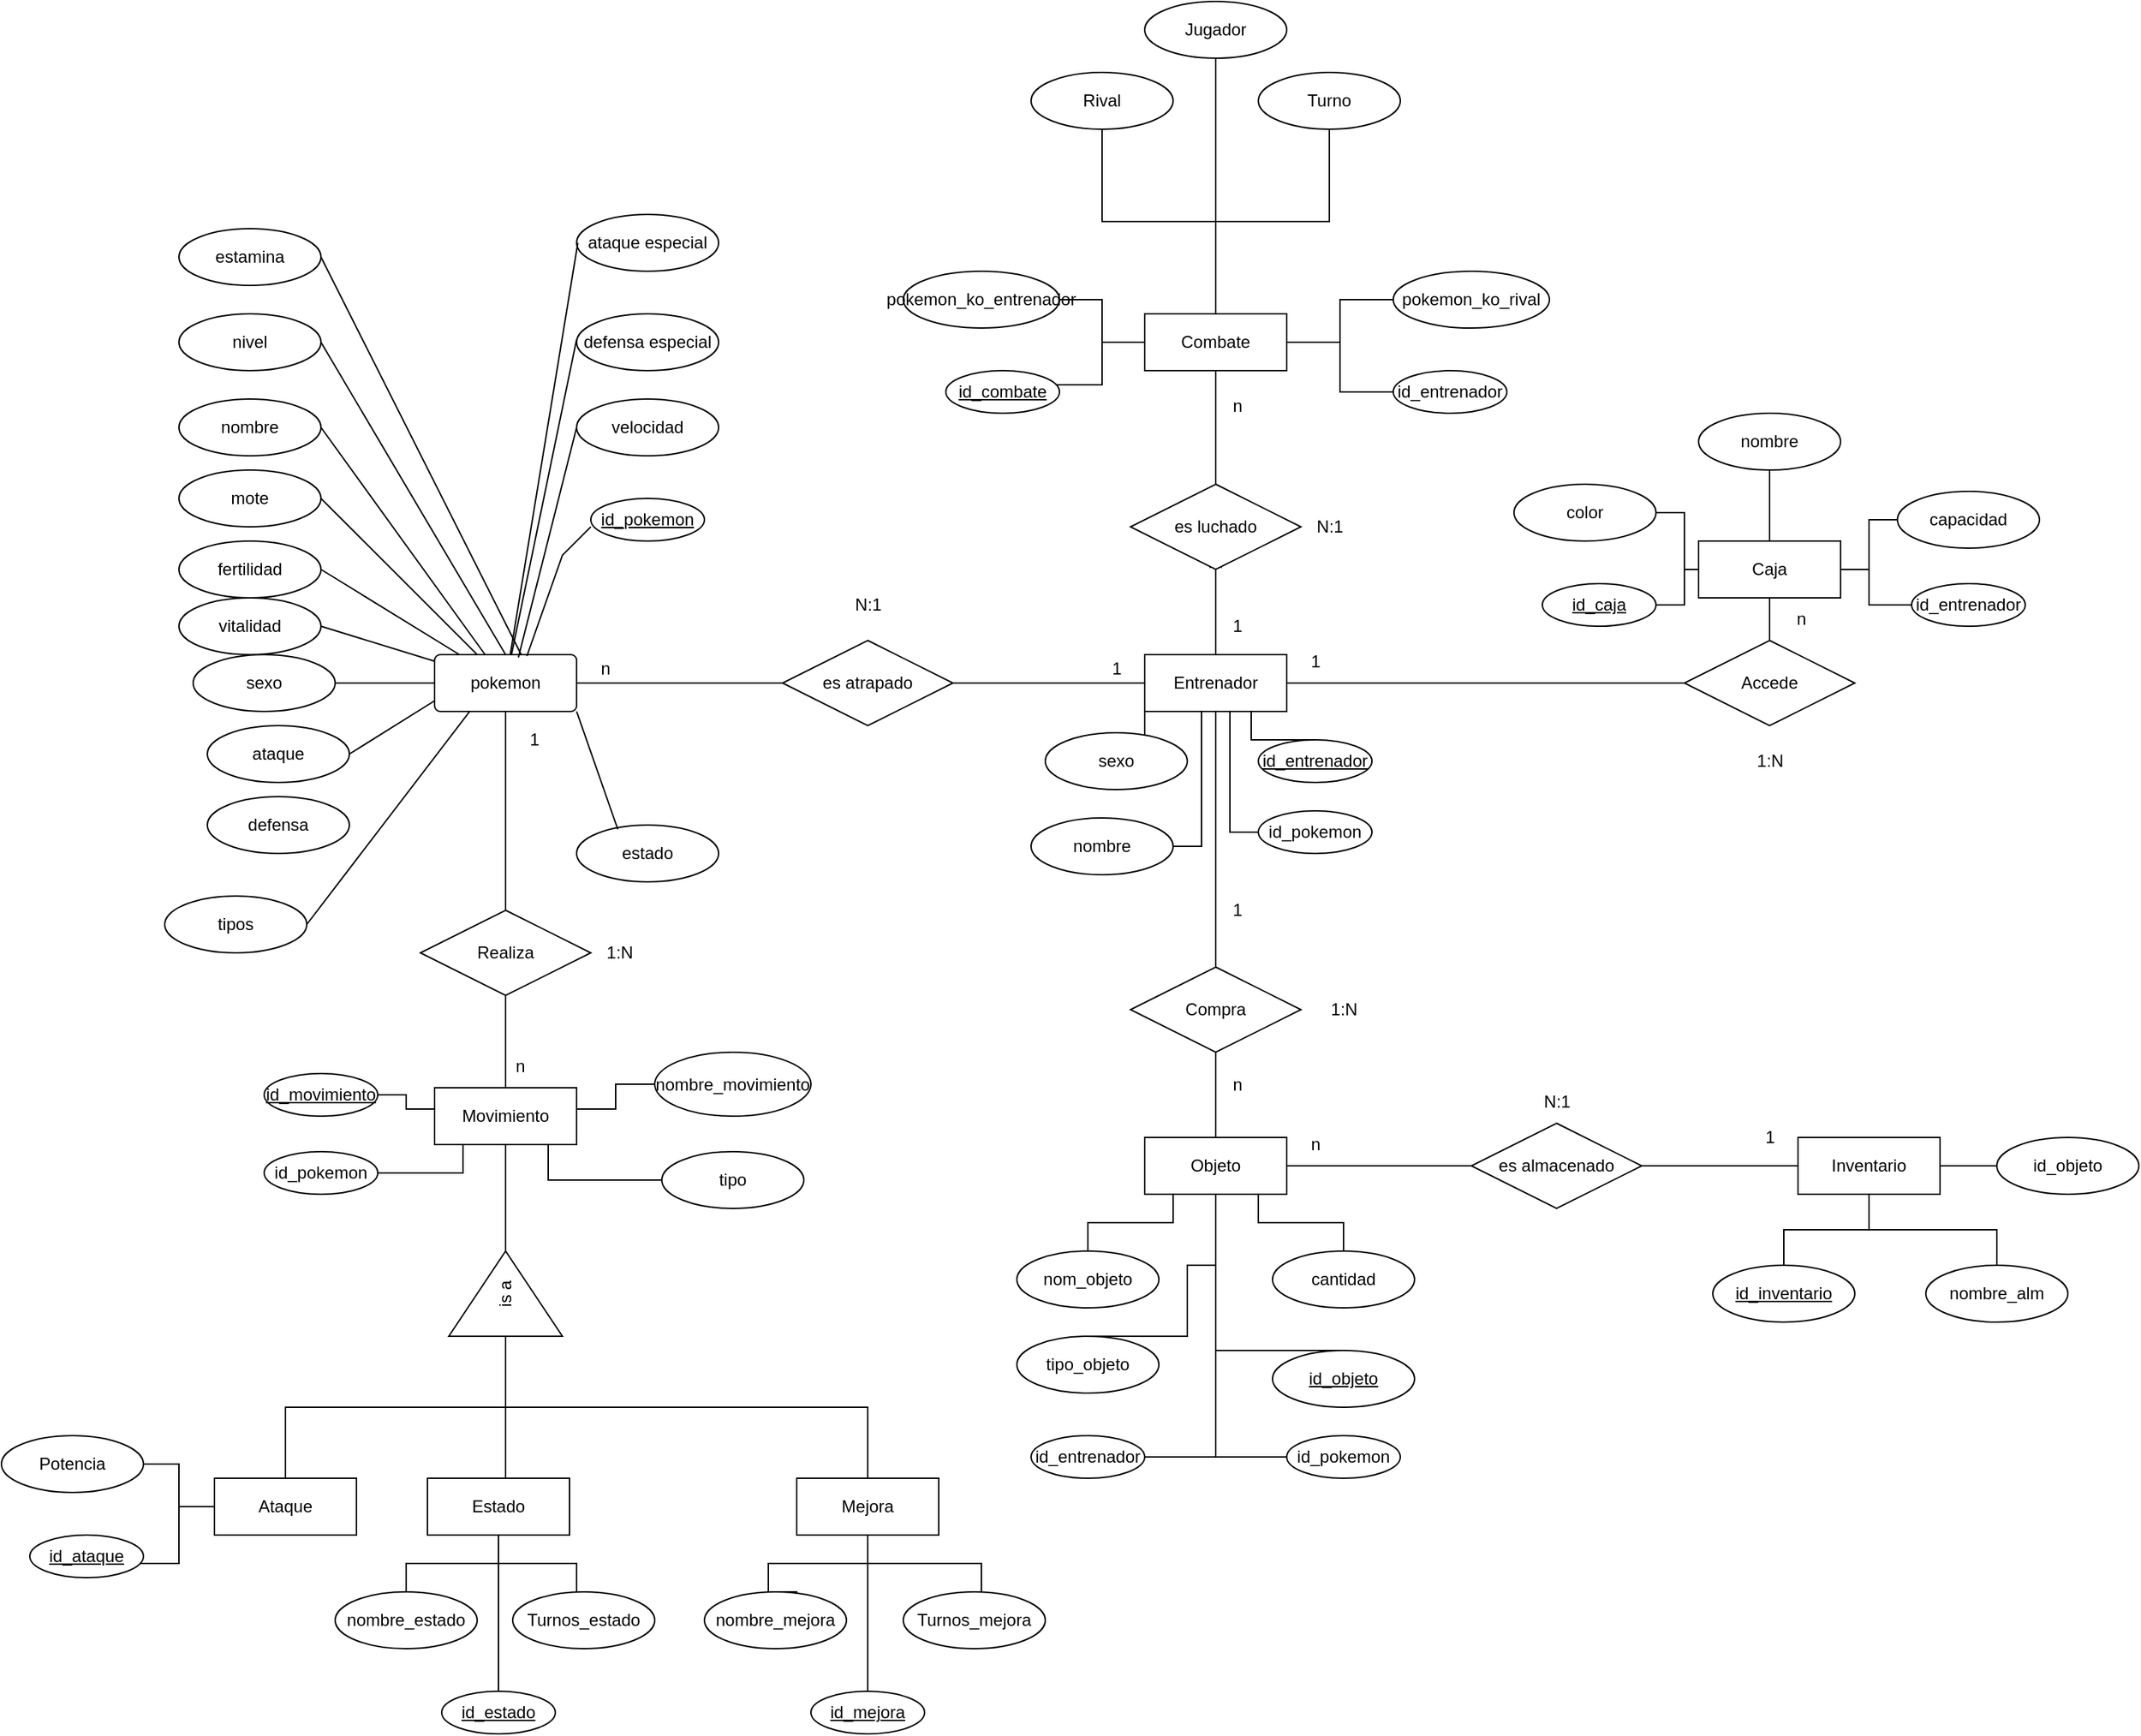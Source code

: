 <mxfile version="20.5.3" type="device"><diagram id="C5RBs43oDa-KdzZeNtuy" name="Page-1"><mxGraphModel dx="2249" dy="1921" grid="1" gridSize="10" guides="1" tooltips="1" connect="1" arrows="1" fold="1" page="1" pageScale="1" pageWidth="827" pageHeight="1169" math="0" shadow="0"><root><mxCell id="WIyWlLk6GJQsqaUBKTNV-0"/><mxCell id="WIyWlLk6GJQsqaUBKTNV-1" parent="WIyWlLk6GJQsqaUBKTNV-0"/><mxCell id="CJwKSmciqxmETk9S1qsK-35" value="estamina" style="ellipse;whiteSpace=wrap;html=1;align=center;" parent="WIyWlLk6GJQsqaUBKTNV-1" vertex="1"><mxGeometry x="-300" y="20" width="100" height="40" as="geometry"/></mxCell><mxCell id="CJwKSmciqxmETk9S1qsK-36" value="velocidad" style="ellipse;whiteSpace=wrap;html=1;align=center;" parent="WIyWlLk6GJQsqaUBKTNV-1" vertex="1"><mxGeometry x="-20" y="140" width="100" height="40" as="geometry"/></mxCell><mxCell id="CJwKSmciqxmETk9S1qsK-37" value="defensa especial" style="ellipse;whiteSpace=wrap;html=1;align=center;" parent="WIyWlLk6GJQsqaUBKTNV-1" vertex="1"><mxGeometry x="-20" y="80" width="100" height="40" as="geometry"/></mxCell><mxCell id="CJwKSmciqxmETk9S1qsK-38" value="defensa" style="ellipse;whiteSpace=wrap;html=1;align=center;" parent="WIyWlLk6GJQsqaUBKTNV-1" vertex="1"><mxGeometry x="-280" y="420" width="100" height="40" as="geometry"/></mxCell><mxCell id="CJwKSmciqxmETk9S1qsK-39" value="ataque" style="ellipse;whiteSpace=wrap;html=1;align=center;" parent="WIyWlLk6GJQsqaUBKTNV-1" vertex="1"><mxGeometry x="-280" y="370" width="100" height="40" as="geometry"/></mxCell><mxCell id="CJwKSmciqxmETk9S1qsK-41" value="vitalidad" style="ellipse;whiteSpace=wrap;html=1;align=center;" parent="WIyWlLk6GJQsqaUBKTNV-1" vertex="1"><mxGeometry x="-300" y="280" width="100" height="40" as="geometry"/></mxCell><mxCell id="CJwKSmciqxmETk9S1qsK-43" value="nivel" style="ellipse;whiteSpace=wrap;html=1;align=center;" parent="WIyWlLk6GJQsqaUBKTNV-1" vertex="1"><mxGeometry x="-300" y="80" width="100" height="40" as="geometry"/></mxCell><mxCell id="CJwKSmciqxmETk9S1qsK-44" value="mote" style="ellipse;whiteSpace=wrap;html=1;align=center;" parent="WIyWlLk6GJQsqaUBKTNV-1" vertex="1"><mxGeometry x="-300" y="190" width="100" height="40" as="geometry"/></mxCell><mxCell id="CJwKSmciqxmETk9S1qsK-45" value="ataque especial" style="ellipse;whiteSpace=wrap;html=1;align=center;" parent="WIyWlLk6GJQsqaUBKTNV-1" vertex="1"><mxGeometry x="-20" y="10" width="100" height="40" as="geometry"/></mxCell><mxCell id="CJwKSmciqxmETk9S1qsK-46" value="nombre" style="ellipse;whiteSpace=wrap;html=1;align=center;" parent="WIyWlLk6GJQsqaUBKTNV-1" vertex="1"><mxGeometry x="-300" y="140" width="100" height="40" as="geometry"/></mxCell><mxCell id="CJwKSmciqxmETk9S1qsK-75" value="fertilidad" style="ellipse;whiteSpace=wrap;html=1;align=center;" parent="WIyWlLk6GJQsqaUBKTNV-1" vertex="1"><mxGeometry x="-300" y="240" width="100" height="40" as="geometry"/></mxCell><mxCell id="CJwKSmciqxmETk9S1qsK-76" value="tipos" style="ellipse;whiteSpace=wrap;html=1;align=center;" parent="WIyWlLk6GJQsqaUBKTNV-1" vertex="1"><mxGeometry x="-310" y="490" width="100" height="40" as="geometry"/></mxCell><mxCell id="V-gH7vOa67lejXb6B-An-18" style="edgeStyle=orthogonalEdgeStyle;rounded=0;orthogonalLoop=1;jettySize=auto;html=1;exitX=1;exitY=0.5;exitDx=0;exitDy=0;entryX=0.3;entryY=0.5;entryDx=0;entryDy=0;entryPerimeter=0;" edge="1" parent="WIyWlLk6GJQsqaUBKTNV-1" source="CJwKSmciqxmETk9S1qsK-77" target="CJwKSmciqxmETk9S1qsK-28"><mxGeometry relative="1" as="geometry"/></mxCell><mxCell id="CJwKSmciqxmETk9S1qsK-77" value="sexo" style="ellipse;whiteSpace=wrap;html=1;align=center;" parent="WIyWlLk6GJQsqaUBKTNV-1" vertex="1"><mxGeometry x="-290" y="320" width="100" height="40" as="geometry"/></mxCell><mxCell id="CJwKSmciqxmETk9S1qsK-83" value="id_pokemon" style="ellipse;whiteSpace=wrap;html=1;align=center;fontStyle=4;" parent="WIyWlLk6GJQsqaUBKTNV-1" vertex="1"><mxGeometry x="-10" y="210" width="80" height="30" as="geometry"/></mxCell><mxCell id="V-gH7vOa67lejXb6B-An-9" style="edgeStyle=orthogonalEdgeStyle;rounded=0;orthogonalLoop=1;jettySize=auto;html=1;exitX=0.5;exitY=1;exitDx=0;exitDy=0;entryX=0.583;entryY=0.5;entryDx=0;entryDy=0;entryPerimeter=0;" edge="1" parent="WIyWlLk6GJQsqaUBKTNV-1" source="CJwKSmciqxmETk9S1qsK-28" target="V-gH7vOa67lejXb6B-An-8"><mxGeometry relative="1" as="geometry"><Array as="points"><mxPoint x="-70" y="530"/></Array></mxGeometry></mxCell><mxCell id="V-gH7vOa67lejXb6B-An-58" style="edgeStyle=orthogonalEdgeStyle;rounded=0;orthogonalLoop=1;jettySize=auto;html=1;exitX=0;exitY=1;exitDx=0;exitDy=0;entryX=0.5;entryY=0.625;entryDx=0;entryDy=0;entryPerimeter=0;" edge="1" parent="WIyWlLk6GJQsqaUBKTNV-1" source="_7T7vXOeN-UbI325UHSC-1" target="V-gH7vOa67lejXb6B-An-50"><mxGeometry relative="1" as="geometry"/></mxCell><mxCell id="V-gH7vOa67lejXb6B-An-59" style="edgeStyle=orthogonalEdgeStyle;rounded=0;orthogonalLoop=1;jettySize=auto;html=1;exitX=0.75;exitY=1;exitDx=0;exitDy=0;entryX=0.5;entryY=0.667;entryDx=0;entryDy=0;entryPerimeter=0;" edge="1" parent="WIyWlLk6GJQsqaUBKTNV-1" source="_7T7vXOeN-UbI325UHSC-1" target="V-gH7vOa67lejXb6B-An-49"><mxGeometry relative="1" as="geometry"/></mxCell><mxCell id="V-gH7vOa67lejXb6B-An-104" style="edgeStyle=orthogonalEdgeStyle;rounded=0;orthogonalLoop=1;jettySize=auto;html=1;exitX=0.5;exitY=1;exitDx=0;exitDy=0;entryX=0.5;entryY=0.667;entryDx=0;entryDy=0;entryPerimeter=0;fontSize=20;" edge="1" parent="WIyWlLk6GJQsqaUBKTNV-1" source="_7T7vXOeN-UbI325UHSC-3" target="V-gH7vOa67lejXb6B-An-54"><mxGeometry relative="1" as="geometry"/></mxCell><mxCell id="V-gH7vOa67lejXb6B-An-122" style="edgeStyle=orthogonalEdgeStyle;rounded=0;orthogonalLoop=1;jettySize=auto;html=1;exitX=0;exitY=0.5;exitDx=0;exitDy=0;entryX=0.5;entryY=0.5;entryDx=0;entryDy=0;entryPerimeter=0;fontSize=12;" edge="1" parent="WIyWlLk6GJQsqaUBKTNV-1" source="_7T7vXOeN-UbI325UHSC-9" target="V-gH7vOa67lejXb6B-An-116"><mxGeometry relative="1" as="geometry"/></mxCell><mxCell id="V-gH7vOa67lejXb6B-An-123" style="edgeStyle=orthogonalEdgeStyle;rounded=0;orthogonalLoop=1;jettySize=auto;html=1;exitX=0;exitY=0.5;exitDx=0;exitDy=0;entryX=0.5;entryY=0.333;entryDx=0;entryDy=0;entryPerimeter=0;fontSize=12;" edge="1" parent="WIyWlLk6GJQsqaUBKTNV-1" source="_7T7vXOeN-UbI325UHSC-9" target="V-gH7vOa67lejXb6B-An-120"><mxGeometry relative="1" as="geometry"/></mxCell><mxCell id="V-gH7vOa67lejXb6B-An-13" style="edgeStyle=orthogonalEdgeStyle;rounded=0;orthogonalLoop=1;jettySize=auto;html=1;exitX=0.5;exitY=0;exitDx=0;exitDy=0;entryX=0.5;entryY=0.5;entryDx=0;entryDy=0;entryPerimeter=0;" edge="1" parent="WIyWlLk6GJQsqaUBKTNV-1" source="_7T7vXOeN-UbI325UHSC-12" target="V-gH7vOa67lejXb6B-An-11"><mxGeometry relative="1" as="geometry"/></mxCell><mxCell id="V-gH7vOa67lejXb6B-An-34" style="edgeStyle=orthogonalEdgeStyle;rounded=0;orthogonalLoop=1;jettySize=auto;html=1;exitX=0;exitY=0.5;exitDx=0;exitDy=0;entryX=0.55;entryY=0.5;entryDx=0;entryDy=0;entryPerimeter=0;" edge="1" parent="WIyWlLk6GJQsqaUBKTNV-1" source="_7T7vXOeN-UbI325UHSC-12" target="_7T7vXOeN-UbI325UHSC-15"><mxGeometry relative="1" as="geometry"/></mxCell><mxCell id="V-gH7vOa67lejXb6B-An-35" style="edgeStyle=orthogonalEdgeStyle;rounded=0;orthogonalLoop=1;jettySize=auto;html=1;exitX=0;exitY=0.5;exitDx=0;exitDy=0;entryX=0.438;entryY=0.667;entryDx=0;entryDy=0;entryPerimeter=0;" edge="1" parent="WIyWlLk6GJQsqaUBKTNV-1" source="_7T7vXOeN-UbI325UHSC-12" target="V-gH7vOa67lejXb6B-An-5"><mxGeometry relative="1" as="geometry"/></mxCell><mxCell id="_7T7vXOeN-UbI325UHSC-12" value="Ataque" style="whiteSpace=wrap;html=1;align=center;" parent="WIyWlLk6GJQsqaUBKTNV-1" vertex="1"><mxGeometry x="-275" y="900" width="100" height="40" as="geometry"/></mxCell><mxCell id="V-gH7vOa67lejXb6B-An-14" style="edgeStyle=orthogonalEdgeStyle;rounded=0;orthogonalLoop=1;jettySize=auto;html=1;exitX=0.5;exitY=0;exitDx=0;exitDy=0;entryX=0.333;entryY=0.5;entryDx=0;entryDy=0;entryPerimeter=0;" edge="1" parent="WIyWlLk6GJQsqaUBKTNV-1" source="_7T7vXOeN-UbI325UHSC-13" target="V-gH7vOa67lejXb6B-An-11"><mxGeometry relative="1" as="geometry"><Array as="points"><mxPoint x="-70" y="900"/></Array></mxGeometry></mxCell><mxCell id="V-gH7vOa67lejXb6B-An-36" style="edgeStyle=orthogonalEdgeStyle;rounded=0;orthogonalLoop=1;jettySize=auto;html=1;exitX=0.5;exitY=1;exitDx=0;exitDy=0;entryX=0.5;entryY=0.5;entryDx=0;entryDy=0;entryPerimeter=0;" edge="1" parent="WIyWlLk6GJQsqaUBKTNV-1" source="_7T7vXOeN-UbI325UHSC-13" target="_7T7vXOeN-UbI325UHSC-17"><mxGeometry relative="1" as="geometry"/></mxCell><mxCell id="V-gH7vOa67lejXb6B-An-38" style="edgeStyle=orthogonalEdgeStyle;rounded=0;orthogonalLoop=1;jettySize=auto;html=1;exitX=0.5;exitY=1;exitDx=0;exitDy=0;entryX=0.45;entryY=0.5;entryDx=0;entryDy=0;entryPerimeter=0;" edge="1" parent="WIyWlLk6GJQsqaUBKTNV-1" source="_7T7vXOeN-UbI325UHSC-13" target="_7T7vXOeN-UbI325UHSC-18"><mxGeometry relative="1" as="geometry"/></mxCell><mxCell id="V-gH7vOa67lejXb6B-An-39" style="edgeStyle=orthogonalEdgeStyle;rounded=0;orthogonalLoop=1;jettySize=auto;html=1;exitX=0.5;exitY=1;exitDx=0;exitDy=0;entryX=0.5;entryY=0.667;entryDx=0;entryDy=0;entryPerimeter=0;" edge="1" parent="WIyWlLk6GJQsqaUBKTNV-1" source="_7T7vXOeN-UbI325UHSC-13" target="V-gH7vOa67lejXb6B-An-6"><mxGeometry relative="1" as="geometry"/></mxCell><mxCell id="_7T7vXOeN-UbI325UHSC-13" value="Estado" style="whiteSpace=wrap;html=1;align=center;" parent="WIyWlLk6GJQsqaUBKTNV-1" vertex="1"><mxGeometry x="-125" y="900" width="100" height="40" as="geometry"/></mxCell><mxCell id="V-gH7vOa67lejXb6B-An-15" style="edgeStyle=orthogonalEdgeStyle;rounded=0;orthogonalLoop=1;jettySize=auto;html=1;exitX=0.5;exitY=0;exitDx=0;exitDy=0;entryX=0.5;entryY=0.5;entryDx=0;entryDy=0;entryPerimeter=0;" edge="1" parent="WIyWlLk6GJQsqaUBKTNV-1" source="_7T7vXOeN-UbI325UHSC-14" target="V-gH7vOa67lejXb6B-An-11"><mxGeometry relative="1" as="geometry"/></mxCell><mxCell id="V-gH7vOa67lejXb6B-An-43" style="edgeStyle=orthogonalEdgeStyle;rounded=0;orthogonalLoop=1;jettySize=auto;html=1;exitX=0.5;exitY=1;exitDx=0;exitDy=0;entryX=0.45;entryY=0.5;entryDx=0;entryDy=0;entryPerimeter=0;" edge="1" parent="WIyWlLk6GJQsqaUBKTNV-1" source="_7T7vXOeN-UbI325UHSC-14" target="_7T7vXOeN-UbI325UHSC-19"><mxGeometry relative="1" as="geometry"/></mxCell><mxCell id="V-gH7vOa67lejXb6B-An-44" style="edgeStyle=orthogonalEdgeStyle;rounded=0;orthogonalLoop=1;jettySize=auto;html=1;exitX=0.5;exitY=1;exitDx=0;exitDy=0;entryX=0.55;entryY=0.5;entryDx=0;entryDy=0;entryPerimeter=0;" edge="1" parent="WIyWlLk6GJQsqaUBKTNV-1" source="_7T7vXOeN-UbI325UHSC-14" target="_7T7vXOeN-UbI325UHSC-20"><mxGeometry relative="1" as="geometry"/></mxCell><mxCell id="V-gH7vOa67lejXb6B-An-45" style="edgeStyle=orthogonalEdgeStyle;rounded=0;orthogonalLoop=1;jettySize=auto;html=1;exitX=0.5;exitY=1;exitDx=0;exitDy=0;entryX=0.5;entryY=0.667;entryDx=0;entryDy=0;entryPerimeter=0;" edge="1" parent="WIyWlLk6GJQsqaUBKTNV-1" source="_7T7vXOeN-UbI325UHSC-14" target="V-gH7vOa67lejXb6B-An-7"><mxGeometry relative="1" as="geometry"/></mxCell><mxCell id="_7T7vXOeN-UbI325UHSC-14" value="Mejora" style="whiteSpace=wrap;html=1;align=center;" parent="WIyWlLk6GJQsqaUBKTNV-1" vertex="1"><mxGeometry x="135" y="900" width="100" height="40" as="geometry"/></mxCell><mxCell id="_7T7vXOeN-UbI325UHSC-15" value="Potencia" style="ellipse;whiteSpace=wrap;html=1;align=center;" parent="WIyWlLk6GJQsqaUBKTNV-1" vertex="1"><mxGeometry x="-425" y="870" width="100" height="40" as="geometry"/></mxCell><mxCell id="V-gH7vOa67lejXb6B-An-33" style="edgeStyle=orthogonalEdgeStyle;rounded=0;orthogonalLoop=1;jettySize=auto;html=1;exitX=0;exitY=0.5;exitDx=0;exitDy=0;entryX=0.8;entryY=0.375;entryDx=0;entryDy=0;entryPerimeter=0;" edge="1" parent="WIyWlLk6GJQsqaUBKTNV-1" source="_7T7vXOeN-UbI325UHSC-16" target="_7T7vXOeN-UbI325UHSC-4"><mxGeometry relative="1" as="geometry"/></mxCell><mxCell id="_7T7vXOeN-UbI325UHSC-16" value="tipo" style="ellipse;whiteSpace=wrap;html=1;align=center;" parent="WIyWlLk6GJQsqaUBKTNV-1" vertex="1"><mxGeometry x="40" y="670" width="100" height="40" as="geometry"/></mxCell><mxCell id="_7T7vXOeN-UbI325UHSC-17" value="nombre_estado" style="ellipse;whiteSpace=wrap;html=1;align=center;" parent="WIyWlLk6GJQsqaUBKTNV-1" vertex="1"><mxGeometry x="-190" y="980" width="100" height="40" as="geometry"/></mxCell><mxCell id="_7T7vXOeN-UbI325UHSC-18" value="Turnos_estado" style="ellipse;whiteSpace=wrap;html=1;align=center;" parent="WIyWlLk6GJQsqaUBKTNV-1" vertex="1"><mxGeometry x="-65" y="980" width="100" height="40" as="geometry"/></mxCell><mxCell id="V-gH7vOa67lejXb6B-An-41" style="edgeStyle=orthogonalEdgeStyle;rounded=0;orthogonalLoop=1;jettySize=auto;html=1;exitX=0.5;exitY=0;exitDx=0;exitDy=0;" edge="1" parent="WIyWlLk6GJQsqaUBKTNV-1" source="_7T7vXOeN-UbI325UHSC-19"><mxGeometry relative="1" as="geometry"><mxPoint x="135" y="990" as="targetPoint"/></mxGeometry></mxCell><mxCell id="_7T7vXOeN-UbI325UHSC-19" value="nombre_mejora" style="ellipse;whiteSpace=wrap;html=1;align=center;" parent="WIyWlLk6GJQsqaUBKTNV-1" vertex="1"><mxGeometry x="70" y="980" width="100" height="40" as="geometry"/></mxCell><mxCell id="_7T7vXOeN-UbI325UHSC-20" value="Turnos_mejora" style="ellipse;whiteSpace=wrap;html=1;align=center;" parent="WIyWlLk6GJQsqaUBKTNV-1" vertex="1"><mxGeometry x="210" y="980" width="100" height="40" as="geometry"/></mxCell><mxCell id="V-gH7vOa67lejXb6B-An-30" style="edgeStyle=orthogonalEdgeStyle;rounded=0;orthogonalLoop=1;jettySize=auto;html=1;exitX=1;exitY=0.5;exitDx=0;exitDy=0;entryX=0.4;entryY=0.375;entryDx=0;entryDy=0;entryPerimeter=0;" edge="1" parent="WIyWlLk6GJQsqaUBKTNV-1" source="V-gH7vOa67lejXb6B-An-2" target="_7T7vXOeN-UbI325UHSC-4"><mxGeometry relative="1" as="geometry"/></mxCell><mxCell id="V-gH7vOa67lejXb6B-An-2" value="id_movimiento" style="ellipse;whiteSpace=wrap;html=1;align=center;fontStyle=4;" vertex="1" parent="WIyWlLk6GJQsqaUBKTNV-1"><mxGeometry x="-240" y="615" width="80" height="30" as="geometry"/></mxCell><mxCell id="V-gH7vOa67lejXb6B-An-32" style="edgeStyle=orthogonalEdgeStyle;rounded=0;orthogonalLoop=1;jettySize=auto;html=1;exitX=0;exitY=0.5;exitDx=0;exitDy=0;entryX=0.6;entryY=0.375;entryDx=0;entryDy=0;entryPerimeter=0;" edge="1" parent="WIyWlLk6GJQsqaUBKTNV-1" source="V-gH7vOa67lejXb6B-An-4" target="_7T7vXOeN-UbI325UHSC-4"><mxGeometry relative="1" as="geometry"/></mxCell><mxCell id="V-gH7vOa67lejXb6B-An-4" value="nombre_movimiento" style="ellipse;whiteSpace=wrap;html=1;align=center;" vertex="1" parent="WIyWlLk6GJQsqaUBKTNV-1"><mxGeometry x="35" y="600" width="110" height="45" as="geometry"/></mxCell><mxCell id="V-gH7vOa67lejXb6B-An-5" value="id_ataque" style="ellipse;whiteSpace=wrap;html=1;align=center;fontStyle=4;" vertex="1" parent="WIyWlLk6GJQsqaUBKTNV-1"><mxGeometry x="-405" y="940" width="80" height="30" as="geometry"/></mxCell><mxCell id="V-gH7vOa67lejXb6B-An-6" value="id_estado" style="ellipse;whiteSpace=wrap;html=1;align=center;fontStyle=4;" vertex="1" parent="WIyWlLk6GJQsqaUBKTNV-1"><mxGeometry x="-115" y="1050" width="80" height="30" as="geometry"/></mxCell><mxCell id="V-gH7vOa67lejXb6B-An-7" value="id_mejora" style="ellipse;whiteSpace=wrap;html=1;align=center;fontStyle=4;" vertex="1" parent="WIyWlLk6GJQsqaUBKTNV-1"><mxGeometry x="145" y="1050" width="80" height="30" as="geometry"/></mxCell><mxCell id="V-gH7vOa67lejXb6B-An-10" style="edgeStyle=orthogonalEdgeStyle;rounded=0;orthogonalLoop=1;jettySize=auto;html=1;exitX=0.5;exitY=1;exitDx=0;exitDy=0;entryX=0.5;entryY=0.5;entryDx=0;entryDy=0;entryPerimeter=0;" edge="1" parent="WIyWlLk6GJQsqaUBKTNV-1" source="V-gH7vOa67lejXb6B-An-8" target="_7T7vXOeN-UbI325UHSC-4"><mxGeometry relative="1" as="geometry"/></mxCell><mxCell id="V-gH7vOa67lejXb6B-An-8" value="Realiza" style="shape=rhombus;perimeter=rhombusPerimeter;whiteSpace=wrap;html=1;align=center;" vertex="1" parent="WIyWlLk6GJQsqaUBKTNV-1"><mxGeometry x="-130" y="500" width="120" height="60" as="geometry"/></mxCell><mxCell id="V-gH7vOa67lejXb6B-An-12" style="edgeStyle=orthogonalEdgeStyle;rounded=0;orthogonalLoop=1;jettySize=auto;html=1;exitX=0.5;exitY=1;exitDx=0;exitDy=0;entryX=0.5;entryY=0.5;entryDx=0;entryDy=0;entryPerimeter=0;" edge="1" parent="WIyWlLk6GJQsqaUBKTNV-1" source="_7T7vXOeN-UbI325UHSC-4" target="V-gH7vOa67lejXb6B-An-11"><mxGeometry relative="1" as="geometry"/></mxCell><mxCell id="V-gH7vOa67lejXb6B-An-11" value="is a" style="triangle;whiteSpace=wrap;html=1;rotation=-90;" vertex="1" parent="WIyWlLk6GJQsqaUBKTNV-1"><mxGeometry x="-100" y="730" width="60" height="80" as="geometry"/></mxCell><mxCell id="V-gH7vOa67lejXb6B-An-16" value="" style="endArrow=none;html=1;rounded=0;entryX=0.4;entryY=0.5;entryDx=0;entryDy=0;entryPerimeter=0;" edge="1" parent="WIyWlLk6GJQsqaUBKTNV-1" target="CJwKSmciqxmETk9S1qsK-28"><mxGeometry width="50" height="50" relative="1" as="geometry"><mxPoint x="-210" y="510" as="sourcePoint"/><mxPoint x="-160" y="460" as="targetPoint"/></mxGeometry></mxCell><mxCell id="V-gH7vOa67lejXb6B-An-17" value="" style="endArrow=none;html=1;rounded=0;entryX=0.2;entryY=0.5;entryDx=0;entryDy=0;entryPerimeter=0;" edge="1" parent="WIyWlLk6GJQsqaUBKTNV-1" target="CJwKSmciqxmETk9S1qsK-28"><mxGeometry width="50" height="50" relative="1" as="geometry"><mxPoint x="-180" y="390" as="sourcePoint"/><mxPoint x="-130" y="340" as="targetPoint"/></mxGeometry></mxCell><mxCell id="V-gH7vOa67lejXb6B-An-94" style="edgeStyle=orthogonalEdgeStyle;rounded=0;orthogonalLoop=1;jettySize=auto;html=1;exitX=1;exitY=0.5;exitDx=0;exitDy=0;entryX=0.458;entryY=0.5;entryDx=0;entryDy=0;entryPerimeter=0;fontSize=20;" edge="1" parent="WIyWlLk6GJQsqaUBKTNV-1" source="CJwKSmciqxmETk9S1qsK-28" target="V-gH7vOa67lejXb6B-An-53"><mxGeometry relative="1" as="geometry"/></mxCell><mxCell id="CJwKSmciqxmETk9S1qsK-28" value="pokemon" style="rounded=1;arcSize=10;whiteSpace=wrap;html=1;align=center;" parent="WIyWlLk6GJQsqaUBKTNV-1" vertex="1"><mxGeometry x="-120" y="320" width="100" height="40" as="geometry"/></mxCell><mxCell id="V-gH7vOa67lejXb6B-An-19" value="" style="endArrow=none;html=1;rounded=0;" edge="1" parent="WIyWlLk6GJQsqaUBKTNV-1" target="CJwKSmciqxmETk9S1qsK-28"><mxGeometry width="50" height="50" relative="1" as="geometry"><mxPoint x="-200" y="300" as="sourcePoint"/><mxPoint x="-150" y="250" as="targetPoint"/></mxGeometry></mxCell><mxCell id="V-gH7vOa67lejXb6B-An-31" style="edgeStyle=orthogonalEdgeStyle;rounded=0;orthogonalLoop=1;jettySize=auto;html=1;exitX=1;exitY=0.5;exitDx=0;exitDy=0;entryX=0.2;entryY=0.375;entryDx=0;entryDy=0;entryPerimeter=0;" edge="1" parent="WIyWlLk6GJQsqaUBKTNV-1" source="V-gH7vOa67lejXb6B-An-20" target="_7T7vXOeN-UbI325UHSC-4"><mxGeometry relative="1" as="geometry"/></mxCell><mxCell id="V-gH7vOa67lejXb6B-An-20" value="id_pokemon" style="ellipse;whiteSpace=wrap;html=1;align=center;fontStyle=0;strokeColor=default;" vertex="1" parent="WIyWlLk6GJQsqaUBKTNV-1"><mxGeometry x="-240" y="670" width="80" height="30" as="geometry"/></mxCell><mxCell id="V-gH7vOa67lejXb6B-An-21" value="" style="endArrow=none;html=1;rounded=0;" edge="1" parent="WIyWlLk6GJQsqaUBKTNV-1" target="CJwKSmciqxmETk9S1qsK-28"><mxGeometry width="50" height="50" relative="1" as="geometry"><mxPoint x="-200" y="260" as="sourcePoint"/><mxPoint x="-120" y="284.615" as="targetPoint"/></mxGeometry></mxCell><mxCell id="V-gH7vOa67lejXb6B-An-22" value="" style="endArrow=none;html=1;rounded=0;" edge="1" parent="WIyWlLk6GJQsqaUBKTNV-1" target="CJwKSmciqxmETk9S1qsK-28"><mxGeometry width="50" height="50" relative="1" as="geometry"><mxPoint x="-200" y="210" as="sourcePoint"/><mxPoint x="-102.5" y="270" as="targetPoint"/></mxGeometry></mxCell><mxCell id="V-gH7vOa67lejXb6B-An-23" value="" style="endArrow=none;html=1;rounded=0;" edge="1" parent="WIyWlLk6GJQsqaUBKTNV-1" target="CJwKSmciqxmETk9S1qsK-28"><mxGeometry width="50" height="50" relative="1" as="geometry"><mxPoint x="-200" y="160" as="sourcePoint"/><mxPoint x="-90" y="270" as="targetPoint"/></mxGeometry></mxCell><mxCell id="V-gH7vOa67lejXb6B-An-24" value="" style="endArrow=none;html=1;rounded=0;entryX=0.5;entryY=0;entryDx=0;entryDy=0;" edge="1" parent="WIyWlLk6GJQsqaUBKTNV-1" target="CJwKSmciqxmETk9S1qsK-28"><mxGeometry width="50" height="50" relative="1" as="geometry"><mxPoint x="-200" y="100" as="sourcePoint"/><mxPoint x="-84.444" y="260" as="targetPoint"/></mxGeometry></mxCell><mxCell id="V-gH7vOa67lejXb6B-An-25" value="" style="endArrow=none;html=1;rounded=0;entryX=0.61;entryY=0;entryDx=0;entryDy=0;entryPerimeter=0;" edge="1" parent="WIyWlLk6GJQsqaUBKTNV-1" target="CJwKSmciqxmETk9S1qsK-28"><mxGeometry width="50" height="50" relative="1" as="geometry"><mxPoint x="-200" y="40" as="sourcePoint"/><mxPoint x="-70" y="260" as="targetPoint"/></mxGeometry></mxCell><mxCell id="V-gH7vOa67lejXb6B-An-26" value="" style="endArrow=none;html=1;rounded=0;exitX=0.65;exitY=0.025;exitDx=0;exitDy=0;exitPerimeter=0;" edge="1" parent="WIyWlLk6GJQsqaUBKTNV-1" source="CJwKSmciqxmETk9S1qsK-28"><mxGeometry width="50" height="50" relative="1" as="geometry"><mxPoint x="-60" y="280" as="sourcePoint"/><mxPoint x="-10" y="230" as="targetPoint"/><Array as="points"><mxPoint x="-30" y="250"/></Array></mxGeometry></mxCell><mxCell id="V-gH7vOa67lejXb6B-An-27" value="" style="endArrow=none;html=1;rounded=0;exitX=0.59;exitY=0.05;exitDx=0;exitDy=0;exitPerimeter=0;" edge="1" parent="WIyWlLk6GJQsqaUBKTNV-1" source="CJwKSmciqxmETk9S1qsK-28"><mxGeometry width="50" height="50" relative="1" as="geometry"><mxPoint x="-70" y="210" as="sourcePoint"/><mxPoint x="-20" y="160" as="targetPoint"/></mxGeometry></mxCell><mxCell id="V-gH7vOa67lejXb6B-An-28" value="" style="endArrow=none;html=1;rounded=0;" edge="1" parent="WIyWlLk6GJQsqaUBKTNV-1" source="CJwKSmciqxmETk9S1qsK-28"><mxGeometry width="50" height="50" relative="1" as="geometry"><mxPoint x="-61" y="260" as="sourcePoint"/><mxPoint x="-20" y="98" as="targetPoint"/></mxGeometry></mxCell><mxCell id="V-gH7vOa67lejXb6B-An-29" value="" style="endArrow=none;html=1;rounded=0;" edge="1" parent="WIyWlLk6GJQsqaUBKTNV-1" source="CJwKSmciqxmETk9S1qsK-28"><mxGeometry width="50" height="50" relative="1" as="geometry"><mxPoint x="-64.998" y="252" as="sourcePoint"/><mxPoint x="-19.13" y="30" as="targetPoint"/></mxGeometry></mxCell><mxCell id="_7T7vXOeN-UbI325UHSC-4" value="Movimiento" style="whiteSpace=wrap;html=1;align=center;" parent="WIyWlLk6GJQsqaUBKTNV-1" vertex="1"><mxGeometry x="-120" y="625" width="100" height="40" as="geometry"/></mxCell><mxCell id="V-gH7vOa67lejXb6B-An-46" value="estado" style="ellipse;whiteSpace=wrap;html=1;align=center;" vertex="1" parent="WIyWlLk6GJQsqaUBKTNV-1"><mxGeometry x="-20" y="440" width="100" height="40" as="geometry"/></mxCell><mxCell id="V-gH7vOa67lejXb6B-An-48" value="" style="endArrow=none;html=1;rounded=0;exitX=1;exitY=1;exitDx=0;exitDy=0;entryX=0.29;entryY=0.075;entryDx=0;entryDy=0;entryPerimeter=0;" edge="1" parent="WIyWlLk6GJQsqaUBKTNV-1" source="CJwKSmciqxmETk9S1qsK-28" target="V-gH7vOa67lejXb6B-An-46"><mxGeometry width="50" height="50" relative="1" as="geometry"><mxPoint x="100" y="360" as="sourcePoint"/><mxPoint x="50" y="420" as="targetPoint"/></mxGeometry></mxCell><mxCell id="V-gH7vOa67lejXb6B-An-49" value="id_entrenador" style="ellipse;whiteSpace=wrap;html=1;align=center;fontStyle=4;" vertex="1" parent="WIyWlLk6GJQsqaUBKTNV-1"><mxGeometry x="460" y="380" width="80" height="30" as="geometry"/></mxCell><mxCell id="V-gH7vOa67lejXb6B-An-50" value="sexo" style="ellipse;whiteSpace=wrap;html=1;align=center;" vertex="1" parent="WIyWlLk6GJQsqaUBKTNV-1"><mxGeometry x="310" y="375" width="100" height="40" as="geometry"/></mxCell><mxCell id="V-gH7vOa67lejXb6B-An-60" style="edgeStyle=orthogonalEdgeStyle;rounded=0;orthogonalLoop=1;jettySize=auto;html=1;exitX=1;exitY=0.5;exitDx=0;exitDy=0;entryX=0.4;entryY=0.5;entryDx=0;entryDy=0;entryPerimeter=0;" edge="1" parent="WIyWlLk6GJQsqaUBKTNV-1" source="V-gH7vOa67lejXb6B-An-51" target="_7T7vXOeN-UbI325UHSC-1"><mxGeometry relative="1" as="geometry"/></mxCell><mxCell id="V-gH7vOa67lejXb6B-An-51" value="nombre" style="ellipse;whiteSpace=wrap;html=1;align=center;" vertex="1" parent="WIyWlLk6GJQsqaUBKTNV-1"><mxGeometry x="300" y="435" width="100" height="40" as="geometry"/></mxCell><mxCell id="V-gH7vOa67lejXb6B-An-61" style="edgeStyle=orthogonalEdgeStyle;rounded=0;orthogonalLoop=1;jettySize=auto;html=1;exitX=0;exitY=0.5;exitDx=0;exitDy=0;entryX=0.6;entryY=0.5;entryDx=0;entryDy=0;entryPerimeter=0;" edge="1" parent="WIyWlLk6GJQsqaUBKTNV-1" source="V-gH7vOa67lejXb6B-An-52" target="_7T7vXOeN-UbI325UHSC-1"><mxGeometry relative="1" as="geometry"/></mxCell><mxCell id="V-gH7vOa67lejXb6B-An-52" value="id_pokemon" style="ellipse;whiteSpace=wrap;html=1;align=center;fontStyle=0;strokeColor=default;" vertex="1" parent="WIyWlLk6GJQsqaUBKTNV-1"><mxGeometry x="460" y="430" width="80" height="30" as="geometry"/></mxCell><mxCell id="V-gH7vOa67lejXb6B-An-95" style="edgeStyle=orthogonalEdgeStyle;rounded=0;orthogonalLoop=1;jettySize=auto;html=1;exitX=1;exitY=0.5;exitDx=0;exitDy=0;entryX=0.6;entryY=0.5;entryDx=0;entryDy=0;entryPerimeter=0;fontSize=20;" edge="1" parent="WIyWlLk6GJQsqaUBKTNV-1" source="V-gH7vOa67lejXb6B-An-53" target="_7T7vXOeN-UbI325UHSC-1"><mxGeometry relative="1" as="geometry"/></mxCell><mxCell id="V-gH7vOa67lejXb6B-An-53" value="es atrapado" style="shape=rhombus;perimeter=rhombusPerimeter;whiteSpace=wrap;html=1;align=center;strokeColor=default;" vertex="1" parent="WIyWlLk6GJQsqaUBKTNV-1"><mxGeometry x="125" y="310" width="120" height="60" as="geometry"/></mxCell><mxCell id="V-gH7vOa67lejXb6B-An-96" style="edgeStyle=orthogonalEdgeStyle;rounded=0;orthogonalLoop=1;jettySize=auto;html=1;exitX=0.5;exitY=1;exitDx=0;exitDy=0;entryX=0.5;entryY=0.5;entryDx=0;entryDy=0;entryPerimeter=0;fontSize=20;" edge="1" parent="WIyWlLk6GJQsqaUBKTNV-1" source="_7T7vXOeN-UbI325UHSC-1" target="V-gH7vOa67lejXb6B-An-82"><mxGeometry relative="1" as="geometry"/></mxCell><mxCell id="V-gH7vOa67lejXb6B-An-103" style="edgeStyle=orthogonalEdgeStyle;rounded=0;orthogonalLoop=1;jettySize=auto;html=1;exitX=1;exitY=0.5;exitDx=0;exitDy=0;entryX=0.5;entryY=0.5;entryDx=0;entryDy=0;entryPerimeter=0;fontSize=20;" edge="1" parent="WIyWlLk6GJQsqaUBKTNV-1" source="_7T7vXOeN-UbI325UHSC-1" target="V-gH7vOa67lejXb6B-An-54"><mxGeometry relative="1" as="geometry"><Array as="points"><mxPoint x="680" y="340"/><mxPoint x="680" y="340"/></Array></mxGeometry></mxCell><mxCell id="V-gH7vOa67lejXb6B-An-133" style="edgeStyle=orthogonalEdgeStyle;rounded=0;orthogonalLoop=1;jettySize=auto;html=1;exitX=0.5;exitY=0;exitDx=0;exitDy=0;fontSize=12;" edge="1" parent="WIyWlLk6GJQsqaUBKTNV-1" source="_7T7vXOeN-UbI325UHSC-1"><mxGeometry relative="1" as="geometry"><mxPoint x="430" y="250" as="targetPoint"/></mxGeometry></mxCell><mxCell id="_7T7vXOeN-UbI325UHSC-1" value="Entrenador" style="whiteSpace=wrap;html=1;align=center;" parent="WIyWlLk6GJQsqaUBKTNV-1" vertex="1"><mxGeometry x="380" y="320" width="100" height="40" as="geometry"/></mxCell><mxCell id="V-gH7vOa67lejXb6B-An-69" style="edgeStyle=orthogonalEdgeStyle;rounded=0;orthogonalLoop=1;jettySize=auto;html=1;exitX=0.5;exitY=0;exitDx=0;exitDy=0;entryX=0.2;entryY=0.5;entryDx=0;entryDy=0;entryPerimeter=0;" edge="1" parent="WIyWlLk6GJQsqaUBKTNV-1" source="V-gH7vOa67lejXb6B-An-63" target="V-gH7vOa67lejXb6B-An-1"><mxGeometry relative="1" as="geometry"/></mxCell><mxCell id="V-gH7vOa67lejXb6B-An-63" value="nom_objeto" style="ellipse;whiteSpace=wrap;html=1;align=center;strokeColor=default;" vertex="1" parent="WIyWlLk6GJQsqaUBKTNV-1"><mxGeometry x="290" y="740" width="100" height="40" as="geometry"/></mxCell><mxCell id="V-gH7vOa67lejXb6B-An-70" style="edgeStyle=orthogonalEdgeStyle;rounded=0;orthogonalLoop=1;jettySize=auto;html=1;exitX=0.5;exitY=0;exitDx=0;exitDy=0;entryX=0.8;entryY=0.5;entryDx=0;entryDy=0;entryPerimeter=0;" edge="1" parent="WIyWlLk6GJQsqaUBKTNV-1" source="V-gH7vOa67lejXb6B-An-64" target="V-gH7vOa67lejXb6B-An-1"><mxGeometry relative="1" as="geometry"/></mxCell><mxCell id="V-gH7vOa67lejXb6B-An-64" value="cantidad" style="ellipse;whiteSpace=wrap;html=1;align=center;strokeColor=default;" vertex="1" parent="WIyWlLk6GJQsqaUBKTNV-1"><mxGeometry x="470" y="740" width="100" height="40" as="geometry"/></mxCell><mxCell id="V-gH7vOa67lejXb6B-An-73" style="edgeStyle=orthogonalEdgeStyle;rounded=0;orthogonalLoop=1;jettySize=auto;html=1;exitX=0.5;exitY=0;exitDx=0;exitDy=0;entryX=0.5;entryY=0.5;entryDx=0;entryDy=0;entryPerimeter=0;" edge="1" parent="WIyWlLk6GJQsqaUBKTNV-1" source="V-gH7vOa67lejXb6B-An-65" target="V-gH7vOa67lejXb6B-An-1"><mxGeometry relative="1" as="geometry"><Array as="points"><mxPoint x="410" y="800"/><mxPoint x="410" y="750"/><mxPoint x="430" y="750"/></Array></mxGeometry></mxCell><mxCell id="V-gH7vOa67lejXb6B-An-65" value="tipo_objeto" style="ellipse;whiteSpace=wrap;html=1;align=center;strokeColor=default;" vertex="1" parent="WIyWlLk6GJQsqaUBKTNV-1"><mxGeometry x="290" y="800" width="100" height="40" as="geometry"/></mxCell><mxCell id="V-gH7vOa67lejXb6B-An-76" style="edgeStyle=orthogonalEdgeStyle;rounded=0;orthogonalLoop=1;jettySize=auto;html=1;exitX=0.5;exitY=0;exitDx=0;exitDy=0;entryX=0.5;entryY=0.5;entryDx=0;entryDy=0;entryPerimeter=0;" edge="1" parent="WIyWlLk6GJQsqaUBKTNV-1" source="V-gH7vOa67lejXb6B-An-66" target="V-gH7vOa67lejXb6B-An-1"><mxGeometry relative="1" as="geometry"><Array as="points"><mxPoint x="430" y="810"/></Array></mxGeometry></mxCell><mxCell id="V-gH7vOa67lejXb6B-An-66" value="id_objeto" style="ellipse;whiteSpace=wrap;html=1;align=center;fontStyle=4;strokeColor=default;" vertex="1" parent="WIyWlLk6GJQsqaUBKTNV-1"><mxGeometry x="470" y="810" width="100" height="40" as="geometry"/></mxCell><mxCell id="V-gH7vOa67lejXb6B-An-80" style="edgeStyle=orthogonalEdgeStyle;rounded=0;orthogonalLoop=1;jettySize=auto;html=1;exitX=0;exitY=0.5;exitDx=0;exitDy=0;entryX=0.5;entryY=0.5;entryDx=0;entryDy=0;entryPerimeter=0;" edge="1" parent="WIyWlLk6GJQsqaUBKTNV-1" source="V-gH7vOa67lejXb6B-An-67" target="V-gH7vOa67lejXb6B-An-1"><mxGeometry relative="1" as="geometry"/></mxCell><mxCell id="V-gH7vOa67lejXb6B-An-67" value="id_pokemon" style="ellipse;whiteSpace=wrap;html=1;align=center;fontStyle=0;strokeColor=default;" vertex="1" parent="WIyWlLk6GJQsqaUBKTNV-1"><mxGeometry x="480" y="870" width="80" height="30" as="geometry"/></mxCell><mxCell id="V-gH7vOa67lejXb6B-An-79" style="edgeStyle=orthogonalEdgeStyle;rounded=0;orthogonalLoop=1;jettySize=auto;html=1;exitX=1;exitY=0.5;exitDx=0;exitDy=0;entryX=0.5;entryY=0.5;entryDx=0;entryDy=0;entryPerimeter=0;" edge="1" parent="WIyWlLk6GJQsqaUBKTNV-1" source="V-gH7vOa67lejXb6B-An-68" target="V-gH7vOa67lejXb6B-An-1"><mxGeometry relative="1" as="geometry"/></mxCell><mxCell id="V-gH7vOa67lejXb6B-An-68" value="id_entrenador" style="ellipse;whiteSpace=wrap;html=1;align=center;fontStyle=0;" vertex="1" parent="WIyWlLk6GJQsqaUBKTNV-1"><mxGeometry x="300" y="870" width="80" height="30" as="geometry"/></mxCell><mxCell id="V-gH7vOa67lejXb6B-An-92" style="edgeStyle=orthogonalEdgeStyle;rounded=0;orthogonalLoop=1;jettySize=auto;html=1;exitX=1;exitY=0.5;exitDx=0;exitDy=0;entryX=0.5;entryY=0.5;entryDx=0;entryDy=0;entryPerimeter=0;fontSize=20;" edge="1" parent="WIyWlLk6GJQsqaUBKTNV-1" source="V-gH7vOa67lejXb6B-An-1" target="V-gH7vOa67lejXb6B-An-81"><mxGeometry relative="1" as="geometry"/></mxCell><mxCell id="V-gH7vOa67lejXb6B-An-97" style="edgeStyle=orthogonalEdgeStyle;rounded=0;orthogonalLoop=1;jettySize=auto;html=1;exitX=0.5;exitY=0;exitDx=0;exitDy=0;entryX=0.5;entryY=0.5;entryDx=0;entryDy=0;entryPerimeter=0;fontSize=20;" edge="1" parent="WIyWlLk6GJQsqaUBKTNV-1" source="V-gH7vOa67lejXb6B-An-1" target="V-gH7vOa67lejXb6B-An-82"><mxGeometry relative="1" as="geometry"/></mxCell><mxCell id="V-gH7vOa67lejXb6B-An-1" value="Objeto" style="whiteSpace=wrap;html=1;align=center;" vertex="1" parent="WIyWlLk6GJQsqaUBKTNV-1"><mxGeometry x="380" y="660" width="100" height="40" as="geometry"/></mxCell><mxCell id="V-gH7vOa67lejXb6B-An-82" value="Compra" style="shape=rhombus;perimeter=rhombusPerimeter;whiteSpace=wrap;html=1;align=center;strokeColor=default;" vertex="1" parent="WIyWlLk6GJQsqaUBKTNV-1"><mxGeometry x="370" y="540" width="120" height="60" as="geometry"/></mxCell><mxCell id="V-gH7vOa67lejXb6B-An-91" style="edgeStyle=orthogonalEdgeStyle;rounded=0;orthogonalLoop=1;jettySize=auto;html=1;exitX=0;exitY=0.5;exitDx=0;exitDy=0;entryX=0.6;entryY=0.5;entryDx=0;entryDy=0;entryPerimeter=0;fontSize=20;" edge="1" parent="WIyWlLk6GJQsqaUBKTNV-1" source="V-gH7vOa67lejXb6B-An-83" target="_7T7vXOeN-UbI325UHSC-2"><mxGeometry relative="1" as="geometry"/></mxCell><mxCell id="V-gH7vOa67lejXb6B-An-83" value="id_objeto" style="ellipse;whiteSpace=wrap;html=1;align=center;fontStyle=0;strokeColor=default;" vertex="1" parent="WIyWlLk6GJQsqaUBKTNV-1"><mxGeometry x="980" y="660" width="100" height="40" as="geometry"/></mxCell><mxCell id="V-gH7vOa67lejXb6B-An-89" style="edgeStyle=orthogonalEdgeStyle;rounded=0;orthogonalLoop=1;jettySize=auto;html=1;exitX=0.5;exitY=0;exitDx=0;exitDy=0;entryX=0.5;entryY=0.5;entryDx=0;entryDy=0;entryPerimeter=0;fontSize=20;" edge="1" parent="WIyWlLk6GJQsqaUBKTNV-1" source="V-gH7vOa67lejXb6B-An-84" target="_7T7vXOeN-UbI325UHSC-2"><mxGeometry relative="1" as="geometry"/></mxCell><mxCell id="V-gH7vOa67lejXb6B-An-84" value="id_inventario" style="ellipse;whiteSpace=wrap;html=1;align=center;fontStyle=4;strokeColor=default;" vertex="1" parent="WIyWlLk6GJQsqaUBKTNV-1"><mxGeometry x="780" y="750" width="100" height="40" as="geometry"/></mxCell><mxCell id="V-gH7vOa67lejXb6B-An-90" style="edgeStyle=orthogonalEdgeStyle;rounded=0;orthogonalLoop=1;jettySize=auto;html=1;exitX=0.5;exitY=0;exitDx=0;exitDy=0;entryX=0.5;entryY=0.5;entryDx=0;entryDy=0;entryPerimeter=0;fontSize=20;" edge="1" parent="WIyWlLk6GJQsqaUBKTNV-1" source="V-gH7vOa67lejXb6B-An-85" target="_7T7vXOeN-UbI325UHSC-2"><mxGeometry relative="1" as="geometry"/></mxCell><mxCell id="V-gH7vOa67lejXb6B-An-85" value="nombre_alm" style="ellipse;whiteSpace=wrap;html=1;align=center;fontStyle=0;strokeColor=default;" vertex="1" parent="WIyWlLk6GJQsqaUBKTNV-1"><mxGeometry x="930" y="750" width="100" height="40" as="geometry"/></mxCell><mxCell id="V-gH7vOa67lejXb6B-An-93" style="edgeStyle=orthogonalEdgeStyle;rounded=0;orthogonalLoop=1;jettySize=auto;html=1;exitX=0;exitY=0.5;exitDx=0;exitDy=0;entryX=0.5;entryY=0.5;entryDx=0;entryDy=0;entryPerimeter=0;fontSize=20;" edge="1" parent="WIyWlLk6GJQsqaUBKTNV-1" source="_7T7vXOeN-UbI325UHSC-2" target="V-gH7vOa67lejXb6B-An-81"><mxGeometry relative="1" as="geometry"/></mxCell><mxCell id="_7T7vXOeN-UbI325UHSC-2" value="Inventario" style="whiteSpace=wrap;html=1;align=center;" parent="WIyWlLk6GJQsqaUBKTNV-1" vertex="1"><mxGeometry x="840" y="660" width="100" height="40" as="geometry"/></mxCell><mxCell id="V-gH7vOa67lejXb6B-An-81" value="es almacenado" style="shape=rhombus;perimeter=rhombusPerimeter;whiteSpace=wrap;html=1;align=center;" vertex="1" parent="WIyWlLk6GJQsqaUBKTNV-1"><mxGeometry x="610" y="650" width="120" height="60" as="geometry"/></mxCell><mxCell id="V-gH7vOa67lejXb6B-An-106" style="edgeStyle=orthogonalEdgeStyle;rounded=0;orthogonalLoop=1;jettySize=auto;html=1;exitX=1;exitY=0.5;exitDx=0;exitDy=0;entryX=0.4;entryY=0.5;entryDx=0;entryDy=0;entryPerimeter=0;fontSize=20;" edge="1" parent="WIyWlLk6GJQsqaUBKTNV-1" source="V-gH7vOa67lejXb6B-An-98" target="_7T7vXOeN-UbI325UHSC-3"><mxGeometry relative="1" as="geometry"/></mxCell><mxCell id="V-gH7vOa67lejXb6B-An-98" value="id_caja" style="ellipse;whiteSpace=wrap;html=1;align=center;fontStyle=4;" vertex="1" parent="WIyWlLk6GJQsqaUBKTNV-1"><mxGeometry x="660" y="270" width="80" height="30" as="geometry"/></mxCell><mxCell id="V-gH7vOa67lejXb6B-An-105" style="edgeStyle=orthogonalEdgeStyle;rounded=0;orthogonalLoop=1;jettySize=auto;html=1;exitX=1;exitY=0.5;exitDx=0;exitDy=0;entryX=0.3;entryY=0.5;entryDx=0;entryDy=0;entryPerimeter=0;fontSize=20;" edge="1" parent="WIyWlLk6GJQsqaUBKTNV-1" source="V-gH7vOa67lejXb6B-An-100" target="_7T7vXOeN-UbI325UHSC-3"><mxGeometry relative="1" as="geometry"/></mxCell><mxCell id="V-gH7vOa67lejXb6B-An-100" value="color" style="ellipse;whiteSpace=wrap;html=1;align=center;" vertex="1" parent="WIyWlLk6GJQsqaUBKTNV-1"><mxGeometry x="640" y="200" width="100" height="40" as="geometry"/></mxCell><mxCell id="V-gH7vOa67lejXb6B-An-108" style="edgeStyle=orthogonalEdgeStyle;rounded=0;orthogonalLoop=1;jettySize=auto;html=1;exitX=0;exitY=0.5;exitDx=0;exitDy=0;entryX=0.4;entryY=0.5;entryDx=0;entryDy=0;entryPerimeter=0;fontSize=20;" edge="1" parent="WIyWlLk6GJQsqaUBKTNV-1" source="V-gH7vOa67lejXb6B-An-101" target="_7T7vXOeN-UbI325UHSC-3"><mxGeometry relative="1" as="geometry"><Array as="points"><mxPoint x="890" y="285"/><mxPoint x="890" y="260"/></Array></mxGeometry></mxCell><mxCell id="V-gH7vOa67lejXb6B-An-101" value="id_entrenador" style="ellipse;whiteSpace=wrap;html=1;align=center;fontStyle=0;" vertex="1" parent="WIyWlLk6GJQsqaUBKTNV-1"><mxGeometry x="920" y="270" width="80" height="30" as="geometry"/></mxCell><mxCell id="V-gH7vOa67lejXb6B-An-107" style="edgeStyle=orthogonalEdgeStyle;rounded=0;orthogonalLoop=1;jettySize=auto;html=1;exitX=0;exitY=0.5;exitDx=0;exitDy=0;entryX=0.7;entryY=0.5;entryDx=0;entryDy=0;entryPerimeter=0;fontSize=20;" edge="1" parent="WIyWlLk6GJQsqaUBKTNV-1" source="V-gH7vOa67lejXb6B-An-102" target="_7T7vXOeN-UbI325UHSC-3"><mxGeometry relative="1" as="geometry"/></mxCell><mxCell id="V-gH7vOa67lejXb6B-An-102" value="capacidad" style="ellipse;whiteSpace=wrap;html=1;align=center;" vertex="1" parent="WIyWlLk6GJQsqaUBKTNV-1"><mxGeometry x="910" y="205" width="100" height="40" as="geometry"/></mxCell><mxCell id="V-gH7vOa67lejXb6B-An-54" value="Accede" style="shape=rhombus;perimeter=rhombusPerimeter;whiteSpace=wrap;html=1;align=center;strokeColor=default;" vertex="1" parent="WIyWlLk6GJQsqaUBKTNV-1"><mxGeometry x="760" y="310" width="120" height="60" as="geometry"/></mxCell><mxCell id="V-gH7vOa67lejXb6B-An-109" style="edgeStyle=orthogonalEdgeStyle;rounded=0;orthogonalLoop=1;jettySize=auto;html=1;exitX=0.5;exitY=0;exitDx=0;exitDy=0;entryX=0.5;entryY=0.5;entryDx=0;entryDy=0;entryPerimeter=0;fontSize=20;" edge="1" parent="WIyWlLk6GJQsqaUBKTNV-1" source="_7T7vXOeN-UbI325UHSC-3" target="V-gH7vOa67lejXb6B-An-99"><mxGeometry relative="1" as="geometry"/></mxCell><mxCell id="_7T7vXOeN-UbI325UHSC-3" value="Caja" style="whiteSpace=wrap;html=1;align=center;" parent="WIyWlLk6GJQsqaUBKTNV-1" vertex="1"><mxGeometry x="770" y="240" width="100" height="40" as="geometry"/></mxCell><mxCell id="V-gH7vOa67lejXb6B-An-99" value="nombre" style="ellipse;whiteSpace=wrap;html=1;align=center;" vertex="1" parent="WIyWlLk6GJQsqaUBKTNV-1"><mxGeometry x="770" y="150" width="100" height="40" as="geometry"/></mxCell><mxCell id="V-gH7vOa67lejXb6B-An-126" style="edgeStyle=orthogonalEdgeStyle;rounded=0;orthogonalLoop=1;jettySize=auto;html=1;exitX=0.5;exitY=1;exitDx=0;exitDy=0;entryX=0.5;entryY=0.5;entryDx=0;entryDy=0;entryPerimeter=0;fontSize=12;" edge="1" parent="WIyWlLk6GJQsqaUBKTNV-1" source="V-gH7vOa67lejXb6B-An-114" target="_7T7vXOeN-UbI325UHSC-9"><mxGeometry relative="1" as="geometry"/></mxCell><mxCell id="V-gH7vOa67lejXb6B-An-114" value="Rival" style="ellipse;whiteSpace=wrap;html=1;align=center;strokeColor=default;fontSize=12;" vertex="1" parent="WIyWlLk6GJQsqaUBKTNV-1"><mxGeometry x="300" y="-90" width="100" height="40" as="geometry"/></mxCell><mxCell id="V-gH7vOa67lejXb6B-An-127" style="edgeStyle=orthogonalEdgeStyle;rounded=0;orthogonalLoop=1;jettySize=auto;html=1;exitX=0.5;exitY=1;exitDx=0;exitDy=0;entryX=0.5;entryY=0.5;entryDx=0;entryDy=0;entryPerimeter=0;fontSize=12;" edge="1" parent="WIyWlLk6GJQsqaUBKTNV-1" source="V-gH7vOa67lejXb6B-An-115" target="_7T7vXOeN-UbI325UHSC-9"><mxGeometry relative="1" as="geometry"/></mxCell><mxCell id="V-gH7vOa67lejXb6B-An-115" value="Turno" style="ellipse;whiteSpace=wrap;html=1;align=center;strokeColor=default;fontSize=12;" vertex="1" parent="WIyWlLk6GJQsqaUBKTNV-1"><mxGeometry x="460" y="-90" width="100" height="40" as="geometry"/></mxCell><mxCell id="V-gH7vOa67lejXb6B-An-116" value="pokemon_ko_entrenador" style="ellipse;whiteSpace=wrap;html=1;align=center;strokeColor=default;fontSize=12;" vertex="1" parent="WIyWlLk6GJQsqaUBKTNV-1"><mxGeometry x="210" y="50" width="110" height="40" as="geometry"/></mxCell><mxCell id="V-gH7vOa67lejXb6B-An-124" style="edgeStyle=orthogonalEdgeStyle;rounded=0;orthogonalLoop=1;jettySize=auto;html=1;exitX=0;exitY=0.5;exitDx=0;exitDy=0;entryX=0.5;entryY=0.5;entryDx=0;entryDy=0;entryPerimeter=0;fontSize=12;" edge="1" parent="WIyWlLk6GJQsqaUBKTNV-1" source="V-gH7vOa67lejXb6B-An-117" target="_7T7vXOeN-UbI325UHSC-9"><mxGeometry relative="1" as="geometry"/></mxCell><mxCell id="V-gH7vOa67lejXb6B-An-117" value="pokemon_ko_rival" style="ellipse;whiteSpace=wrap;html=1;align=center;strokeColor=default;fontSize=12;" vertex="1" parent="WIyWlLk6GJQsqaUBKTNV-1"><mxGeometry x="555" y="50" width="110" height="40" as="geometry"/></mxCell><mxCell id="V-gH7vOa67lejXb6B-An-128" style="edgeStyle=orthogonalEdgeStyle;rounded=0;orthogonalLoop=1;jettySize=auto;html=1;exitX=0.5;exitY=1;exitDx=0;exitDy=0;entryX=0.5;entryY=0.5;entryDx=0;entryDy=0;entryPerimeter=0;fontSize=12;" edge="1" parent="WIyWlLk6GJQsqaUBKTNV-1" source="V-gH7vOa67lejXb6B-An-118" target="_7T7vXOeN-UbI325UHSC-9"><mxGeometry relative="1" as="geometry"/></mxCell><mxCell id="V-gH7vOa67lejXb6B-An-118" value="Jugador" style="ellipse;whiteSpace=wrap;html=1;align=center;strokeColor=default;fontSize=12;" vertex="1" parent="WIyWlLk6GJQsqaUBKTNV-1"><mxGeometry x="380" y="-140" width="100" height="40" as="geometry"/></mxCell><mxCell id="V-gH7vOa67lejXb6B-An-120" value="id_combate" style="ellipse;whiteSpace=wrap;html=1;align=center;fontStyle=4;" vertex="1" parent="WIyWlLk6GJQsqaUBKTNV-1"><mxGeometry x="240" y="120" width="80" height="30" as="geometry"/></mxCell><mxCell id="V-gH7vOa67lejXb6B-An-125" style="edgeStyle=orthogonalEdgeStyle;rounded=0;orthogonalLoop=1;jettySize=auto;html=1;exitX=0;exitY=0.5;exitDx=0;exitDy=0;entryX=0.3;entryY=0.5;entryDx=0;entryDy=0;entryPerimeter=0;fontSize=12;" edge="1" parent="WIyWlLk6GJQsqaUBKTNV-1" source="V-gH7vOa67lejXb6B-An-121" target="_7T7vXOeN-UbI325UHSC-9"><mxGeometry relative="1" as="geometry"/></mxCell><mxCell id="V-gH7vOa67lejXb6B-An-121" value="id_entrenador" style="ellipse;whiteSpace=wrap;html=1;align=center;fontStyle=0;" vertex="1" parent="WIyWlLk6GJQsqaUBKTNV-1"><mxGeometry x="555" y="120" width="80" height="30" as="geometry"/></mxCell><mxCell id="V-gH7vOa67lejXb6B-An-129" style="edgeStyle=orthogonalEdgeStyle;rounded=0;orthogonalLoop=1;jettySize=auto;html=1;exitX=0.5;exitY=1;exitDx=0;exitDy=0;entryX=0.5;entryY=0.667;entryDx=0;entryDy=0;entryPerimeter=0;fontSize=12;" edge="1" parent="WIyWlLk6GJQsqaUBKTNV-1" source="_7T7vXOeN-UbI325UHSC-9" target="V-gH7vOa67lejXb6B-An-119"><mxGeometry relative="1" as="geometry"/></mxCell><mxCell id="_7T7vXOeN-UbI325UHSC-9" value="Combate" style="whiteSpace=wrap;html=1;align=center;" parent="WIyWlLk6GJQsqaUBKTNV-1" vertex="1"><mxGeometry x="380" y="80" width="100" height="40" as="geometry"/></mxCell><mxCell id="V-gH7vOa67lejXb6B-An-119" value="es luchado" style="shape=rhombus;perimeter=rhombusPerimeter;whiteSpace=wrap;html=1;align=center;strokeColor=default;" vertex="1" parent="WIyWlLk6GJQsqaUBKTNV-1"><mxGeometry x="370" y="200" width="120" height="60" as="geometry"/></mxCell><mxCell id="V-gH7vOa67lejXb6B-An-134" value="1" style="text;html=1;align=center;verticalAlign=middle;resizable=0;points=[];autosize=1;strokeColor=none;fillColor=none;fontSize=12;" vertex="1" parent="WIyWlLk6GJQsqaUBKTNV-1"><mxGeometry x="-65" y="365" width="30" height="30" as="geometry"/></mxCell><mxCell id="V-gH7vOa67lejXb6B-An-135" value="n" style="text;html=1;align=center;verticalAlign=middle;resizable=0;points=[];autosize=1;strokeColor=none;fillColor=none;fontSize=12;" vertex="1" parent="WIyWlLk6GJQsqaUBKTNV-1"><mxGeometry x="-75" y="595" width="30" height="30" as="geometry"/></mxCell><mxCell id="V-gH7vOa67lejXb6B-An-136" value="1:N" style="text;html=1;align=center;verticalAlign=middle;resizable=0;points=[];autosize=1;strokeColor=none;fillColor=none;fontSize=12;" vertex="1" parent="WIyWlLk6GJQsqaUBKTNV-1"><mxGeometry x="-10" y="515" width="40" height="30" as="geometry"/></mxCell><mxCell id="V-gH7vOa67lejXb6B-An-137" value="n" style="text;html=1;align=center;verticalAlign=middle;resizable=0;points=[];autosize=1;strokeColor=none;fillColor=none;fontSize=12;" vertex="1" parent="WIyWlLk6GJQsqaUBKTNV-1"><mxGeometry x="-15" y="315" width="30" height="30" as="geometry"/></mxCell><mxCell id="V-gH7vOa67lejXb6B-An-138" value="1" style="text;html=1;align=center;verticalAlign=middle;resizable=0;points=[];autosize=1;strokeColor=none;fillColor=none;fontSize=12;" vertex="1" parent="WIyWlLk6GJQsqaUBKTNV-1"><mxGeometry x="345" y="315" width="30" height="30" as="geometry"/></mxCell><mxCell id="V-gH7vOa67lejXb6B-An-139" value="N:1" style="text;html=1;align=center;verticalAlign=middle;resizable=0;points=[];autosize=1;strokeColor=none;fillColor=none;fontSize=12;" vertex="1" parent="WIyWlLk6GJQsqaUBKTNV-1"><mxGeometry x="165" y="270" width="40" height="30" as="geometry"/></mxCell><mxCell id="V-gH7vOa67lejXb6B-An-140" value="1" style="text;html=1;align=center;verticalAlign=middle;resizable=0;points=[];autosize=1;strokeColor=none;fillColor=none;fontSize=12;" vertex="1" parent="WIyWlLk6GJQsqaUBKTNV-1"><mxGeometry x="485" y="310" width="30" height="30" as="geometry"/></mxCell><mxCell id="V-gH7vOa67lejXb6B-An-141" value="1" style="text;html=1;align=center;verticalAlign=middle;resizable=0;points=[];autosize=1;strokeColor=none;fillColor=none;fontSize=12;" vertex="1" parent="WIyWlLk6GJQsqaUBKTNV-1"><mxGeometry x="430" y="485" width="30" height="30" as="geometry"/></mxCell><mxCell id="V-gH7vOa67lejXb6B-An-142" value="n" style="text;html=1;align=center;verticalAlign=middle;resizable=0;points=[];autosize=1;strokeColor=none;fillColor=none;fontSize=12;" vertex="1" parent="WIyWlLk6GJQsqaUBKTNV-1"><mxGeometry x="430" y="607.5" width="30" height="30" as="geometry"/></mxCell><mxCell id="V-gH7vOa67lejXb6B-An-144" value="1:N" style="text;html=1;align=center;verticalAlign=middle;resizable=0;points=[];autosize=1;strokeColor=none;fillColor=none;fontSize=12;" vertex="1" parent="WIyWlLk6GJQsqaUBKTNV-1"><mxGeometry x="500" y="555" width="40" height="30" as="geometry"/></mxCell><mxCell id="V-gH7vOa67lejXb6B-An-145" value="1" style="text;html=1;align=center;verticalAlign=middle;resizable=0;points=[];autosize=1;strokeColor=none;fillColor=none;fontSize=12;" vertex="1" parent="WIyWlLk6GJQsqaUBKTNV-1"><mxGeometry x="430" y="285" width="30" height="30" as="geometry"/></mxCell><mxCell id="V-gH7vOa67lejXb6B-An-146" value="n" style="text;html=1;align=center;verticalAlign=middle;resizable=0;points=[];autosize=1;strokeColor=none;fillColor=none;fontSize=12;" vertex="1" parent="WIyWlLk6GJQsqaUBKTNV-1"><mxGeometry x="430" y="130" width="30" height="30" as="geometry"/></mxCell><mxCell id="V-gH7vOa67lejXb6B-An-147" value="N:1" style="text;html=1;align=center;verticalAlign=middle;resizable=0;points=[];autosize=1;strokeColor=none;fillColor=none;fontSize=12;" vertex="1" parent="WIyWlLk6GJQsqaUBKTNV-1"><mxGeometry x="490" y="215" width="40" height="30" as="geometry"/></mxCell><mxCell id="V-gH7vOa67lejXb6B-An-148" value="n" style="text;html=1;align=center;verticalAlign=middle;resizable=0;points=[];autosize=1;strokeColor=none;fillColor=none;fontSize=12;" vertex="1" parent="WIyWlLk6GJQsqaUBKTNV-1"><mxGeometry x="827" y="280" width="30" height="30" as="geometry"/></mxCell><mxCell id="V-gH7vOa67lejXb6B-An-149" value="1:N" style="text;html=1;align=center;verticalAlign=middle;resizable=0;points=[];autosize=1;strokeColor=none;fillColor=none;fontSize=12;" vertex="1" parent="WIyWlLk6GJQsqaUBKTNV-1"><mxGeometry x="800" y="380" width="40" height="30" as="geometry"/></mxCell><mxCell id="V-gH7vOa67lejXb6B-An-150" value="n" style="text;html=1;align=center;verticalAlign=middle;resizable=0;points=[];autosize=1;strokeColor=none;fillColor=none;fontSize=12;" vertex="1" parent="WIyWlLk6GJQsqaUBKTNV-1"><mxGeometry x="485" y="650" width="30" height="30" as="geometry"/></mxCell><mxCell id="V-gH7vOa67lejXb6B-An-151" value="1" style="text;html=1;align=center;verticalAlign=middle;resizable=0;points=[];autosize=1;strokeColor=none;fillColor=none;fontSize=12;" vertex="1" parent="WIyWlLk6GJQsqaUBKTNV-1"><mxGeometry x="805" y="645" width="30" height="30" as="geometry"/></mxCell><mxCell id="V-gH7vOa67lejXb6B-An-152" value="N:1" style="text;html=1;align=center;verticalAlign=middle;resizable=0;points=[];autosize=1;strokeColor=none;fillColor=none;fontSize=12;" vertex="1" parent="WIyWlLk6GJQsqaUBKTNV-1"><mxGeometry x="650" y="620" width="40" height="30" as="geometry"/></mxCell></root></mxGraphModel></diagram></mxfile>